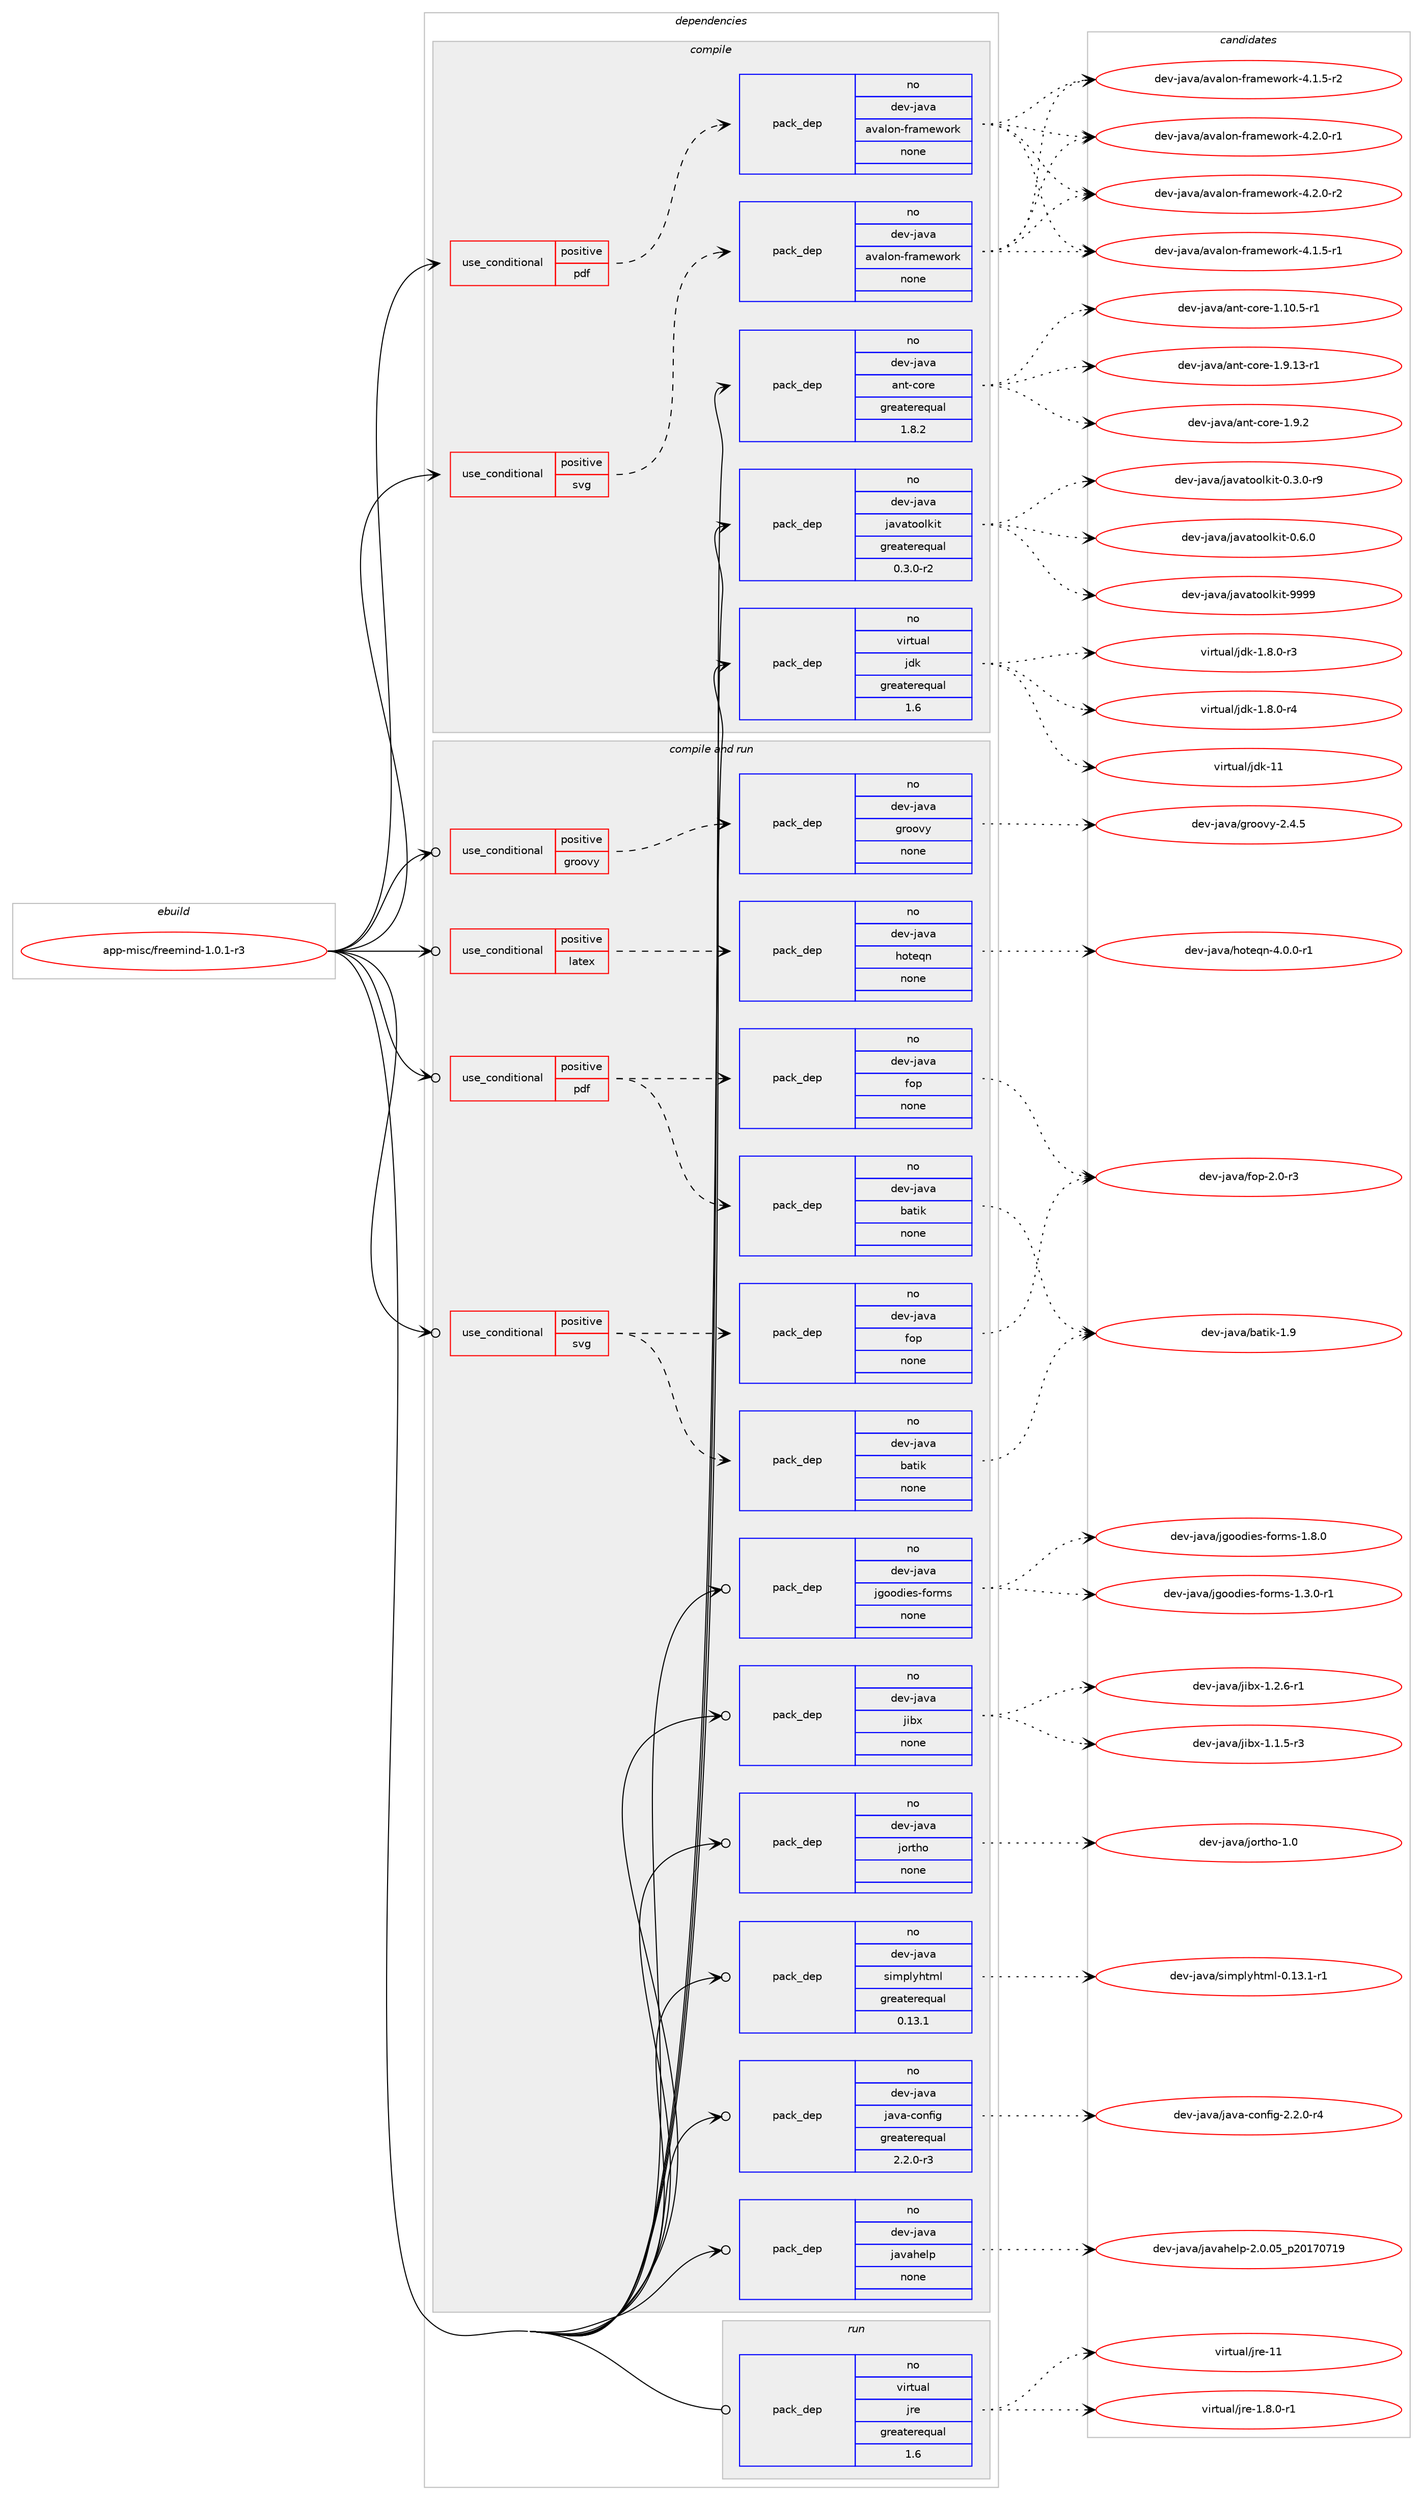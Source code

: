 digraph prolog {

# *************
# Graph options
# *************

newrank=true;
concentrate=true;
compound=true;
graph [rankdir=LR,fontname=Helvetica,fontsize=10,ranksep=1.5];#, ranksep=2.5, nodesep=0.2];
edge  [arrowhead=vee];
node  [fontname=Helvetica,fontsize=10];

# **********
# The ebuild
# **********

subgraph cluster_leftcol {
color=gray;
rank=same;
label=<<i>ebuild</i>>;
id [label="app-misc/freemind-1.0.1-r3", color=red, width=4, href="../app-misc/freemind-1.0.1-r3.svg"];
}

# ****************
# The dependencies
# ****************

subgraph cluster_midcol {
color=gray;
label=<<i>dependencies</i>>;
subgraph cluster_compile {
fillcolor="#eeeeee";
style=filled;
label=<<i>compile</i>>;
subgraph cond353227 {
dependency1298584 [label=<<TABLE BORDER="0" CELLBORDER="1" CELLSPACING="0" CELLPADDING="4"><TR><TD ROWSPAN="3" CELLPADDING="10">use_conditional</TD></TR><TR><TD>positive</TD></TR><TR><TD>pdf</TD></TR></TABLE>>, shape=none, color=red];
subgraph pack925149 {
dependency1298585 [label=<<TABLE BORDER="0" CELLBORDER="1" CELLSPACING="0" CELLPADDING="4" WIDTH="220"><TR><TD ROWSPAN="6" CELLPADDING="30">pack_dep</TD></TR><TR><TD WIDTH="110">no</TD></TR><TR><TD>dev-java</TD></TR><TR><TD>avalon-framework</TD></TR><TR><TD>none</TD></TR><TR><TD></TD></TR></TABLE>>, shape=none, color=blue];
}
dependency1298584:e -> dependency1298585:w [weight=20,style="dashed",arrowhead="vee"];
}
id:e -> dependency1298584:w [weight=20,style="solid",arrowhead="vee"];
subgraph cond353228 {
dependency1298586 [label=<<TABLE BORDER="0" CELLBORDER="1" CELLSPACING="0" CELLPADDING="4"><TR><TD ROWSPAN="3" CELLPADDING="10">use_conditional</TD></TR><TR><TD>positive</TD></TR><TR><TD>svg</TD></TR></TABLE>>, shape=none, color=red];
subgraph pack925150 {
dependency1298587 [label=<<TABLE BORDER="0" CELLBORDER="1" CELLSPACING="0" CELLPADDING="4" WIDTH="220"><TR><TD ROWSPAN="6" CELLPADDING="30">pack_dep</TD></TR><TR><TD WIDTH="110">no</TD></TR><TR><TD>dev-java</TD></TR><TR><TD>avalon-framework</TD></TR><TR><TD>none</TD></TR><TR><TD></TD></TR></TABLE>>, shape=none, color=blue];
}
dependency1298586:e -> dependency1298587:w [weight=20,style="dashed",arrowhead="vee"];
}
id:e -> dependency1298586:w [weight=20,style="solid",arrowhead="vee"];
subgraph pack925151 {
dependency1298588 [label=<<TABLE BORDER="0" CELLBORDER="1" CELLSPACING="0" CELLPADDING="4" WIDTH="220"><TR><TD ROWSPAN="6" CELLPADDING="30">pack_dep</TD></TR><TR><TD WIDTH="110">no</TD></TR><TR><TD>dev-java</TD></TR><TR><TD>ant-core</TD></TR><TR><TD>greaterequal</TD></TR><TR><TD>1.8.2</TD></TR></TABLE>>, shape=none, color=blue];
}
id:e -> dependency1298588:w [weight=20,style="solid",arrowhead="vee"];
subgraph pack925152 {
dependency1298589 [label=<<TABLE BORDER="0" CELLBORDER="1" CELLSPACING="0" CELLPADDING="4" WIDTH="220"><TR><TD ROWSPAN="6" CELLPADDING="30">pack_dep</TD></TR><TR><TD WIDTH="110">no</TD></TR><TR><TD>dev-java</TD></TR><TR><TD>javatoolkit</TD></TR><TR><TD>greaterequal</TD></TR><TR><TD>0.3.0-r2</TD></TR></TABLE>>, shape=none, color=blue];
}
id:e -> dependency1298589:w [weight=20,style="solid",arrowhead="vee"];
subgraph pack925153 {
dependency1298590 [label=<<TABLE BORDER="0" CELLBORDER="1" CELLSPACING="0" CELLPADDING="4" WIDTH="220"><TR><TD ROWSPAN="6" CELLPADDING="30">pack_dep</TD></TR><TR><TD WIDTH="110">no</TD></TR><TR><TD>virtual</TD></TR><TR><TD>jdk</TD></TR><TR><TD>greaterequal</TD></TR><TR><TD>1.6</TD></TR></TABLE>>, shape=none, color=blue];
}
id:e -> dependency1298590:w [weight=20,style="solid",arrowhead="vee"];
}
subgraph cluster_compileandrun {
fillcolor="#eeeeee";
style=filled;
label=<<i>compile and run</i>>;
subgraph cond353229 {
dependency1298591 [label=<<TABLE BORDER="0" CELLBORDER="1" CELLSPACING="0" CELLPADDING="4"><TR><TD ROWSPAN="3" CELLPADDING="10">use_conditional</TD></TR><TR><TD>positive</TD></TR><TR><TD>groovy</TD></TR></TABLE>>, shape=none, color=red];
subgraph pack925154 {
dependency1298592 [label=<<TABLE BORDER="0" CELLBORDER="1" CELLSPACING="0" CELLPADDING="4" WIDTH="220"><TR><TD ROWSPAN="6" CELLPADDING="30">pack_dep</TD></TR><TR><TD WIDTH="110">no</TD></TR><TR><TD>dev-java</TD></TR><TR><TD>groovy</TD></TR><TR><TD>none</TD></TR><TR><TD></TD></TR></TABLE>>, shape=none, color=blue];
}
dependency1298591:e -> dependency1298592:w [weight=20,style="dashed",arrowhead="vee"];
}
id:e -> dependency1298591:w [weight=20,style="solid",arrowhead="odotvee"];
subgraph cond353230 {
dependency1298593 [label=<<TABLE BORDER="0" CELLBORDER="1" CELLSPACING="0" CELLPADDING="4"><TR><TD ROWSPAN="3" CELLPADDING="10">use_conditional</TD></TR><TR><TD>positive</TD></TR><TR><TD>latex</TD></TR></TABLE>>, shape=none, color=red];
subgraph pack925155 {
dependency1298594 [label=<<TABLE BORDER="0" CELLBORDER="1" CELLSPACING="0" CELLPADDING="4" WIDTH="220"><TR><TD ROWSPAN="6" CELLPADDING="30">pack_dep</TD></TR><TR><TD WIDTH="110">no</TD></TR><TR><TD>dev-java</TD></TR><TR><TD>hoteqn</TD></TR><TR><TD>none</TD></TR><TR><TD></TD></TR></TABLE>>, shape=none, color=blue];
}
dependency1298593:e -> dependency1298594:w [weight=20,style="dashed",arrowhead="vee"];
}
id:e -> dependency1298593:w [weight=20,style="solid",arrowhead="odotvee"];
subgraph cond353231 {
dependency1298595 [label=<<TABLE BORDER="0" CELLBORDER="1" CELLSPACING="0" CELLPADDING="4"><TR><TD ROWSPAN="3" CELLPADDING="10">use_conditional</TD></TR><TR><TD>positive</TD></TR><TR><TD>pdf</TD></TR></TABLE>>, shape=none, color=red];
subgraph pack925156 {
dependency1298596 [label=<<TABLE BORDER="0" CELLBORDER="1" CELLSPACING="0" CELLPADDING="4" WIDTH="220"><TR><TD ROWSPAN="6" CELLPADDING="30">pack_dep</TD></TR><TR><TD WIDTH="110">no</TD></TR><TR><TD>dev-java</TD></TR><TR><TD>batik</TD></TR><TR><TD>none</TD></TR><TR><TD></TD></TR></TABLE>>, shape=none, color=blue];
}
dependency1298595:e -> dependency1298596:w [weight=20,style="dashed",arrowhead="vee"];
subgraph pack925157 {
dependency1298597 [label=<<TABLE BORDER="0" CELLBORDER="1" CELLSPACING="0" CELLPADDING="4" WIDTH="220"><TR><TD ROWSPAN="6" CELLPADDING="30">pack_dep</TD></TR><TR><TD WIDTH="110">no</TD></TR><TR><TD>dev-java</TD></TR><TR><TD>fop</TD></TR><TR><TD>none</TD></TR><TR><TD></TD></TR></TABLE>>, shape=none, color=blue];
}
dependency1298595:e -> dependency1298597:w [weight=20,style="dashed",arrowhead="vee"];
}
id:e -> dependency1298595:w [weight=20,style="solid",arrowhead="odotvee"];
subgraph cond353232 {
dependency1298598 [label=<<TABLE BORDER="0" CELLBORDER="1" CELLSPACING="0" CELLPADDING="4"><TR><TD ROWSPAN="3" CELLPADDING="10">use_conditional</TD></TR><TR><TD>positive</TD></TR><TR><TD>svg</TD></TR></TABLE>>, shape=none, color=red];
subgraph pack925158 {
dependency1298599 [label=<<TABLE BORDER="0" CELLBORDER="1" CELLSPACING="0" CELLPADDING="4" WIDTH="220"><TR><TD ROWSPAN="6" CELLPADDING="30">pack_dep</TD></TR><TR><TD WIDTH="110">no</TD></TR><TR><TD>dev-java</TD></TR><TR><TD>batik</TD></TR><TR><TD>none</TD></TR><TR><TD></TD></TR></TABLE>>, shape=none, color=blue];
}
dependency1298598:e -> dependency1298599:w [weight=20,style="dashed",arrowhead="vee"];
subgraph pack925159 {
dependency1298600 [label=<<TABLE BORDER="0" CELLBORDER="1" CELLSPACING="0" CELLPADDING="4" WIDTH="220"><TR><TD ROWSPAN="6" CELLPADDING="30">pack_dep</TD></TR><TR><TD WIDTH="110">no</TD></TR><TR><TD>dev-java</TD></TR><TR><TD>fop</TD></TR><TR><TD>none</TD></TR><TR><TD></TD></TR></TABLE>>, shape=none, color=blue];
}
dependency1298598:e -> dependency1298600:w [weight=20,style="dashed",arrowhead="vee"];
}
id:e -> dependency1298598:w [weight=20,style="solid",arrowhead="odotvee"];
subgraph pack925160 {
dependency1298601 [label=<<TABLE BORDER="0" CELLBORDER="1" CELLSPACING="0" CELLPADDING="4" WIDTH="220"><TR><TD ROWSPAN="6" CELLPADDING="30">pack_dep</TD></TR><TR><TD WIDTH="110">no</TD></TR><TR><TD>dev-java</TD></TR><TR><TD>java-config</TD></TR><TR><TD>greaterequal</TD></TR><TR><TD>2.2.0-r3</TD></TR></TABLE>>, shape=none, color=blue];
}
id:e -> dependency1298601:w [weight=20,style="solid",arrowhead="odotvee"];
subgraph pack925161 {
dependency1298602 [label=<<TABLE BORDER="0" CELLBORDER="1" CELLSPACING="0" CELLPADDING="4" WIDTH="220"><TR><TD ROWSPAN="6" CELLPADDING="30">pack_dep</TD></TR><TR><TD WIDTH="110">no</TD></TR><TR><TD>dev-java</TD></TR><TR><TD>javahelp</TD></TR><TR><TD>none</TD></TR><TR><TD></TD></TR></TABLE>>, shape=none, color=blue];
}
id:e -> dependency1298602:w [weight=20,style="solid",arrowhead="odotvee"];
subgraph pack925162 {
dependency1298603 [label=<<TABLE BORDER="0" CELLBORDER="1" CELLSPACING="0" CELLPADDING="4" WIDTH="220"><TR><TD ROWSPAN="6" CELLPADDING="30">pack_dep</TD></TR><TR><TD WIDTH="110">no</TD></TR><TR><TD>dev-java</TD></TR><TR><TD>jgoodies-forms</TD></TR><TR><TD>none</TD></TR><TR><TD></TD></TR></TABLE>>, shape=none, color=blue];
}
id:e -> dependency1298603:w [weight=20,style="solid",arrowhead="odotvee"];
subgraph pack925163 {
dependency1298604 [label=<<TABLE BORDER="0" CELLBORDER="1" CELLSPACING="0" CELLPADDING="4" WIDTH="220"><TR><TD ROWSPAN="6" CELLPADDING="30">pack_dep</TD></TR><TR><TD WIDTH="110">no</TD></TR><TR><TD>dev-java</TD></TR><TR><TD>jibx</TD></TR><TR><TD>none</TD></TR><TR><TD></TD></TR></TABLE>>, shape=none, color=blue];
}
id:e -> dependency1298604:w [weight=20,style="solid",arrowhead="odotvee"];
subgraph pack925164 {
dependency1298605 [label=<<TABLE BORDER="0" CELLBORDER="1" CELLSPACING="0" CELLPADDING="4" WIDTH="220"><TR><TD ROWSPAN="6" CELLPADDING="30">pack_dep</TD></TR><TR><TD WIDTH="110">no</TD></TR><TR><TD>dev-java</TD></TR><TR><TD>jortho</TD></TR><TR><TD>none</TD></TR><TR><TD></TD></TR></TABLE>>, shape=none, color=blue];
}
id:e -> dependency1298605:w [weight=20,style="solid",arrowhead="odotvee"];
subgraph pack925165 {
dependency1298606 [label=<<TABLE BORDER="0" CELLBORDER="1" CELLSPACING="0" CELLPADDING="4" WIDTH="220"><TR><TD ROWSPAN="6" CELLPADDING="30">pack_dep</TD></TR><TR><TD WIDTH="110">no</TD></TR><TR><TD>dev-java</TD></TR><TR><TD>simplyhtml</TD></TR><TR><TD>greaterequal</TD></TR><TR><TD>0.13.1</TD></TR></TABLE>>, shape=none, color=blue];
}
id:e -> dependency1298606:w [weight=20,style="solid",arrowhead="odotvee"];
}
subgraph cluster_run {
fillcolor="#eeeeee";
style=filled;
label=<<i>run</i>>;
subgraph pack925166 {
dependency1298607 [label=<<TABLE BORDER="0" CELLBORDER="1" CELLSPACING="0" CELLPADDING="4" WIDTH="220"><TR><TD ROWSPAN="6" CELLPADDING="30">pack_dep</TD></TR><TR><TD WIDTH="110">no</TD></TR><TR><TD>virtual</TD></TR><TR><TD>jre</TD></TR><TR><TD>greaterequal</TD></TR><TR><TD>1.6</TD></TR></TABLE>>, shape=none, color=blue];
}
id:e -> dependency1298607:w [weight=20,style="solid",arrowhead="odot"];
}
}

# **************
# The candidates
# **************

subgraph cluster_choices {
rank=same;
color=gray;
label=<<i>candidates</i>>;

subgraph choice925149 {
color=black;
nodesep=1;
choice10010111845106971189747971189710811111045102114971091011191111141074552464946534511449 [label="dev-java/avalon-framework-4.1.5-r1", color=red, width=4,href="../dev-java/avalon-framework-4.1.5-r1.svg"];
choice10010111845106971189747971189710811111045102114971091011191111141074552464946534511450 [label="dev-java/avalon-framework-4.1.5-r2", color=red, width=4,href="../dev-java/avalon-framework-4.1.5-r2.svg"];
choice10010111845106971189747971189710811111045102114971091011191111141074552465046484511449 [label="dev-java/avalon-framework-4.2.0-r1", color=red, width=4,href="../dev-java/avalon-framework-4.2.0-r1.svg"];
choice10010111845106971189747971189710811111045102114971091011191111141074552465046484511450 [label="dev-java/avalon-framework-4.2.0-r2", color=red, width=4,href="../dev-java/avalon-framework-4.2.0-r2.svg"];
dependency1298585:e -> choice10010111845106971189747971189710811111045102114971091011191111141074552464946534511449:w [style=dotted,weight="100"];
dependency1298585:e -> choice10010111845106971189747971189710811111045102114971091011191111141074552464946534511450:w [style=dotted,weight="100"];
dependency1298585:e -> choice10010111845106971189747971189710811111045102114971091011191111141074552465046484511449:w [style=dotted,weight="100"];
dependency1298585:e -> choice10010111845106971189747971189710811111045102114971091011191111141074552465046484511450:w [style=dotted,weight="100"];
}
subgraph choice925150 {
color=black;
nodesep=1;
choice10010111845106971189747971189710811111045102114971091011191111141074552464946534511449 [label="dev-java/avalon-framework-4.1.5-r1", color=red, width=4,href="../dev-java/avalon-framework-4.1.5-r1.svg"];
choice10010111845106971189747971189710811111045102114971091011191111141074552464946534511450 [label="dev-java/avalon-framework-4.1.5-r2", color=red, width=4,href="../dev-java/avalon-framework-4.1.5-r2.svg"];
choice10010111845106971189747971189710811111045102114971091011191111141074552465046484511449 [label="dev-java/avalon-framework-4.2.0-r1", color=red, width=4,href="../dev-java/avalon-framework-4.2.0-r1.svg"];
choice10010111845106971189747971189710811111045102114971091011191111141074552465046484511450 [label="dev-java/avalon-framework-4.2.0-r2", color=red, width=4,href="../dev-java/avalon-framework-4.2.0-r2.svg"];
dependency1298587:e -> choice10010111845106971189747971189710811111045102114971091011191111141074552464946534511449:w [style=dotted,weight="100"];
dependency1298587:e -> choice10010111845106971189747971189710811111045102114971091011191111141074552464946534511450:w [style=dotted,weight="100"];
dependency1298587:e -> choice10010111845106971189747971189710811111045102114971091011191111141074552465046484511449:w [style=dotted,weight="100"];
dependency1298587:e -> choice10010111845106971189747971189710811111045102114971091011191111141074552465046484511450:w [style=dotted,weight="100"];
}
subgraph choice925151 {
color=black;
nodesep=1;
choice10010111845106971189747971101164599111114101454946494846534511449 [label="dev-java/ant-core-1.10.5-r1", color=red, width=4,href="../dev-java/ant-core-1.10.5-r1.svg"];
choice10010111845106971189747971101164599111114101454946574649514511449 [label="dev-java/ant-core-1.9.13-r1", color=red, width=4,href="../dev-java/ant-core-1.9.13-r1.svg"];
choice10010111845106971189747971101164599111114101454946574650 [label="dev-java/ant-core-1.9.2", color=red, width=4,href="../dev-java/ant-core-1.9.2.svg"];
dependency1298588:e -> choice10010111845106971189747971101164599111114101454946494846534511449:w [style=dotted,weight="100"];
dependency1298588:e -> choice10010111845106971189747971101164599111114101454946574649514511449:w [style=dotted,weight="100"];
dependency1298588:e -> choice10010111845106971189747971101164599111114101454946574650:w [style=dotted,weight="100"];
}
subgraph choice925152 {
color=black;
nodesep=1;
choice1001011184510697118974710697118971161111111081071051164548465146484511457 [label="dev-java/javatoolkit-0.3.0-r9", color=red, width=4,href="../dev-java/javatoolkit-0.3.0-r9.svg"];
choice100101118451069711897471069711897116111111108107105116454846544648 [label="dev-java/javatoolkit-0.6.0", color=red, width=4,href="../dev-java/javatoolkit-0.6.0.svg"];
choice1001011184510697118974710697118971161111111081071051164557575757 [label="dev-java/javatoolkit-9999", color=red, width=4,href="../dev-java/javatoolkit-9999.svg"];
dependency1298589:e -> choice1001011184510697118974710697118971161111111081071051164548465146484511457:w [style=dotted,weight="100"];
dependency1298589:e -> choice100101118451069711897471069711897116111111108107105116454846544648:w [style=dotted,weight="100"];
dependency1298589:e -> choice1001011184510697118974710697118971161111111081071051164557575757:w [style=dotted,weight="100"];
}
subgraph choice925153 {
color=black;
nodesep=1;
choice11810511411611797108471061001074549465646484511451 [label="virtual/jdk-1.8.0-r3", color=red, width=4,href="../virtual/jdk-1.8.0-r3.svg"];
choice11810511411611797108471061001074549465646484511452 [label="virtual/jdk-1.8.0-r4", color=red, width=4,href="../virtual/jdk-1.8.0-r4.svg"];
choice1181051141161179710847106100107454949 [label="virtual/jdk-11", color=red, width=4,href="../virtual/jdk-11.svg"];
dependency1298590:e -> choice11810511411611797108471061001074549465646484511451:w [style=dotted,weight="100"];
dependency1298590:e -> choice11810511411611797108471061001074549465646484511452:w [style=dotted,weight="100"];
dependency1298590:e -> choice1181051141161179710847106100107454949:w [style=dotted,weight="100"];
}
subgraph choice925154 {
color=black;
nodesep=1;
choice10010111845106971189747103114111111118121455046524653 [label="dev-java/groovy-2.4.5", color=red, width=4,href="../dev-java/groovy-2.4.5.svg"];
dependency1298592:e -> choice10010111845106971189747103114111111118121455046524653:w [style=dotted,weight="100"];
}
subgraph choice925155 {
color=black;
nodesep=1;
choice100101118451069711897471041111161011131104552464846484511449 [label="dev-java/hoteqn-4.0.0-r1", color=red, width=4,href="../dev-java/hoteqn-4.0.0-r1.svg"];
dependency1298594:e -> choice100101118451069711897471041111161011131104552464846484511449:w [style=dotted,weight="100"];
}
subgraph choice925156 {
color=black;
nodesep=1;
choice10010111845106971189747989711610510745494657 [label="dev-java/batik-1.9", color=red, width=4,href="../dev-java/batik-1.9.svg"];
dependency1298596:e -> choice10010111845106971189747989711610510745494657:w [style=dotted,weight="100"];
}
subgraph choice925157 {
color=black;
nodesep=1;
choice10010111845106971189747102111112455046484511451 [label="dev-java/fop-2.0-r3", color=red, width=4,href="../dev-java/fop-2.0-r3.svg"];
dependency1298597:e -> choice10010111845106971189747102111112455046484511451:w [style=dotted,weight="100"];
}
subgraph choice925158 {
color=black;
nodesep=1;
choice10010111845106971189747989711610510745494657 [label="dev-java/batik-1.9", color=red, width=4,href="../dev-java/batik-1.9.svg"];
dependency1298599:e -> choice10010111845106971189747989711610510745494657:w [style=dotted,weight="100"];
}
subgraph choice925159 {
color=black;
nodesep=1;
choice10010111845106971189747102111112455046484511451 [label="dev-java/fop-2.0-r3", color=red, width=4,href="../dev-java/fop-2.0-r3.svg"];
dependency1298600:e -> choice10010111845106971189747102111112455046484511451:w [style=dotted,weight="100"];
}
subgraph choice925160 {
color=black;
nodesep=1;
choice10010111845106971189747106971189745991111101021051034550465046484511452 [label="dev-java/java-config-2.2.0-r4", color=red, width=4,href="../dev-java/java-config-2.2.0-r4.svg"];
dependency1298601:e -> choice10010111845106971189747106971189745991111101021051034550465046484511452:w [style=dotted,weight="100"];
}
subgraph choice925161 {
color=black;
nodesep=1;
choice10010111845106971189747106971189710410110811245504648464853951125048495548554957 [label="dev-java/javahelp-2.0.05_p20170719", color=red, width=4,href="../dev-java/javahelp-2.0.05_p20170719.svg"];
dependency1298602:e -> choice10010111845106971189747106971189710410110811245504648464853951125048495548554957:w [style=dotted,weight="100"];
}
subgraph choice925162 {
color=black;
nodesep=1;
choice10010111845106971189747106103111111100105101115451021111141091154549465146484511449 [label="dev-java/jgoodies-forms-1.3.0-r1", color=red, width=4,href="../dev-java/jgoodies-forms-1.3.0-r1.svg"];
choice1001011184510697118974710610311111110010510111545102111114109115454946564648 [label="dev-java/jgoodies-forms-1.8.0", color=red, width=4,href="../dev-java/jgoodies-forms-1.8.0.svg"];
dependency1298603:e -> choice10010111845106971189747106103111111100105101115451021111141091154549465146484511449:w [style=dotted,weight="100"];
dependency1298603:e -> choice1001011184510697118974710610311111110010510111545102111114109115454946564648:w [style=dotted,weight="100"];
}
subgraph choice925163 {
color=black;
nodesep=1;
choice10010111845106971189747106105981204549464946534511451 [label="dev-java/jibx-1.1.5-r3", color=red, width=4,href="../dev-java/jibx-1.1.5-r3.svg"];
choice10010111845106971189747106105981204549465046544511449 [label="dev-java/jibx-1.2.6-r1", color=red, width=4,href="../dev-java/jibx-1.2.6-r1.svg"];
dependency1298604:e -> choice10010111845106971189747106105981204549464946534511451:w [style=dotted,weight="100"];
dependency1298604:e -> choice10010111845106971189747106105981204549465046544511449:w [style=dotted,weight="100"];
}
subgraph choice925164 {
color=black;
nodesep=1;
choice1001011184510697118974710611111411610411145494648 [label="dev-java/jortho-1.0", color=red, width=4,href="../dev-java/jortho-1.0.svg"];
dependency1298605:e -> choice1001011184510697118974710611111411610411145494648:w [style=dotted,weight="100"];
}
subgraph choice925165 {
color=black;
nodesep=1;
choice10010111845106971189747115105109112108121104116109108454846495146494511449 [label="dev-java/simplyhtml-0.13.1-r1", color=red, width=4,href="../dev-java/simplyhtml-0.13.1-r1.svg"];
dependency1298606:e -> choice10010111845106971189747115105109112108121104116109108454846495146494511449:w [style=dotted,weight="100"];
}
subgraph choice925166 {
color=black;
nodesep=1;
choice11810511411611797108471061141014549465646484511449 [label="virtual/jre-1.8.0-r1", color=red, width=4,href="../virtual/jre-1.8.0-r1.svg"];
choice1181051141161179710847106114101454949 [label="virtual/jre-11", color=red, width=4,href="../virtual/jre-11.svg"];
dependency1298607:e -> choice11810511411611797108471061141014549465646484511449:w [style=dotted,weight="100"];
dependency1298607:e -> choice1181051141161179710847106114101454949:w [style=dotted,weight="100"];
}
}

}
